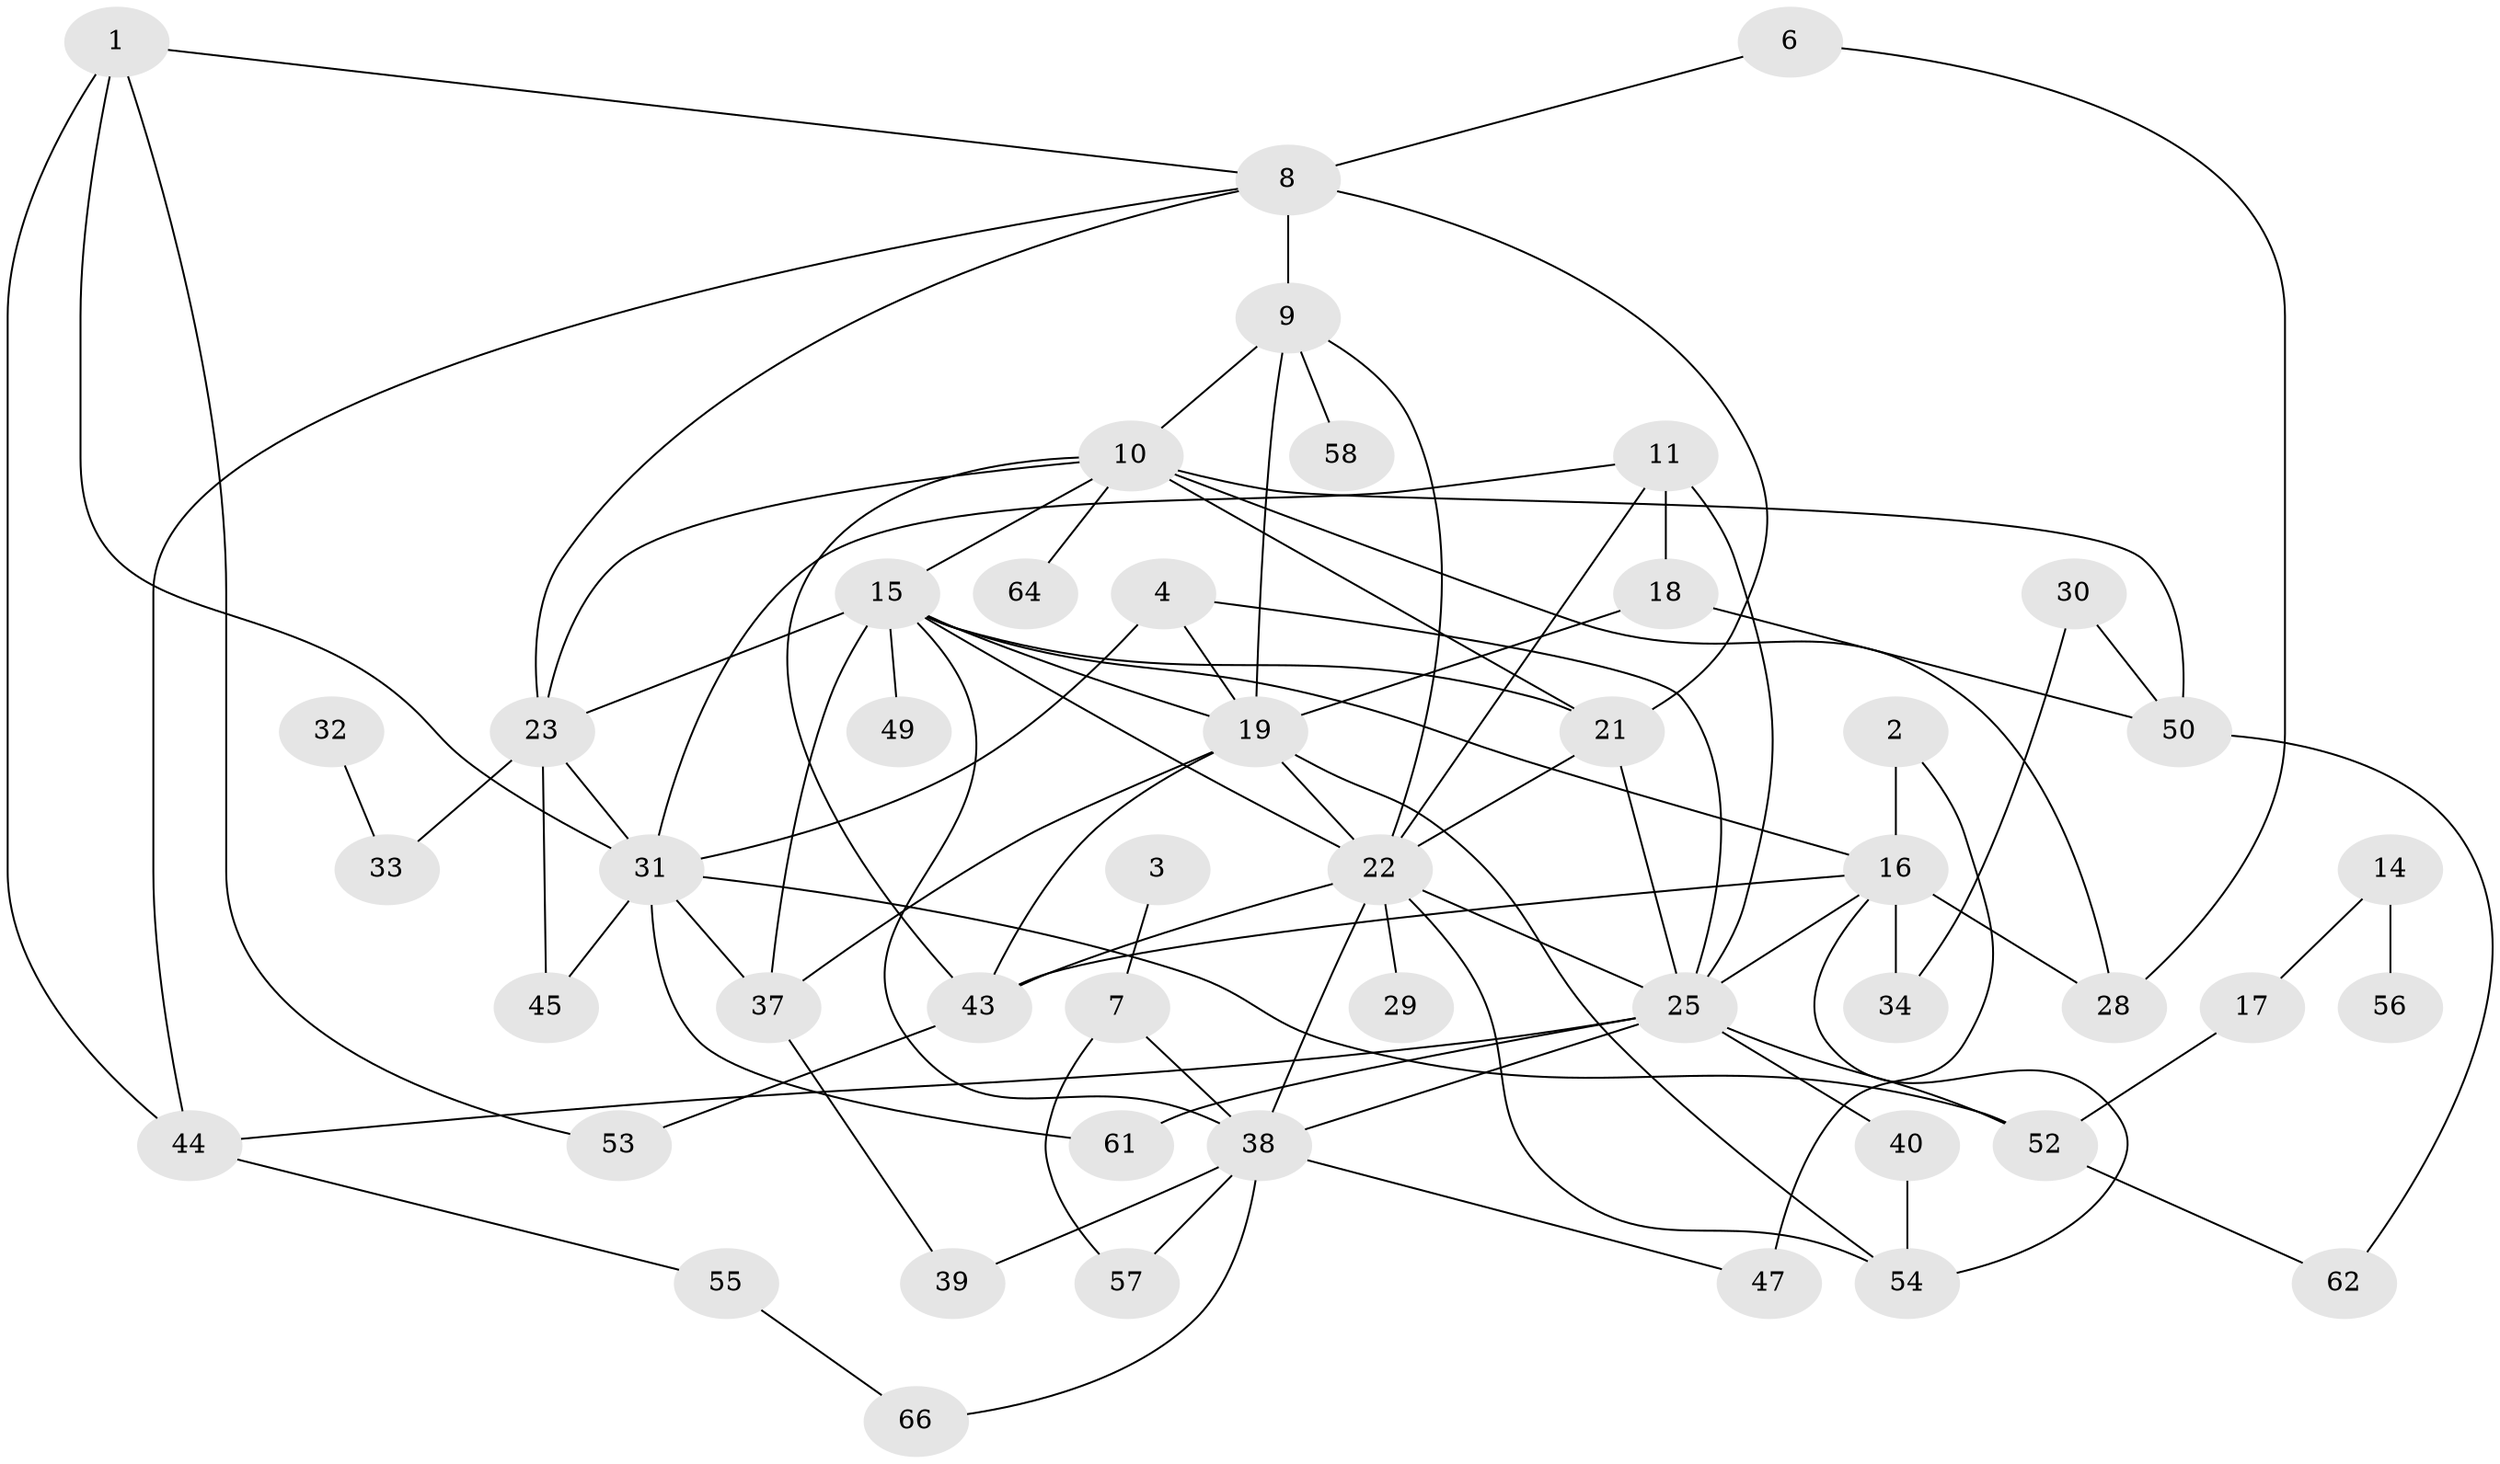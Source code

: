 // original degree distribution, {4: 0.12213740458015267, 1: 0.22900763358778625, 2: 0.21374045801526717, 0: 0.10687022900763359, 3: 0.22137404580152673, 5: 0.05343511450381679, 6: 0.03816793893129771, 7: 0.015267175572519083}
// Generated by graph-tools (version 1.1) at 2025/48/03/04/25 22:48:27]
// undirected, 48 vertices, 88 edges
graph export_dot {
  node [color=gray90,style=filled];
  1;
  2;
  3;
  4;
  6;
  7;
  8;
  9;
  10;
  11;
  14;
  15;
  16;
  17;
  18;
  19;
  21;
  22;
  23;
  25;
  28;
  29;
  30;
  31;
  32;
  33;
  34;
  37;
  38;
  39;
  40;
  43;
  44;
  45;
  47;
  49;
  50;
  52;
  53;
  54;
  55;
  56;
  57;
  58;
  61;
  62;
  64;
  66;
  1 -- 8 [weight=1.0];
  1 -- 31 [weight=1.0];
  1 -- 44 [weight=1.0];
  1 -- 53 [weight=1.0];
  2 -- 16 [weight=1.0];
  2 -- 47 [weight=2.0];
  3 -- 7 [weight=1.0];
  4 -- 19 [weight=1.0];
  4 -- 25 [weight=1.0];
  4 -- 31 [weight=1.0];
  6 -- 8 [weight=1.0];
  6 -- 28 [weight=1.0];
  7 -- 38 [weight=1.0];
  7 -- 57 [weight=1.0];
  8 -- 9 [weight=1.0];
  8 -- 21 [weight=2.0];
  8 -- 23 [weight=1.0];
  8 -- 44 [weight=1.0];
  9 -- 10 [weight=1.0];
  9 -- 19 [weight=1.0];
  9 -- 22 [weight=1.0];
  9 -- 58 [weight=1.0];
  10 -- 15 [weight=1.0];
  10 -- 21 [weight=2.0];
  10 -- 23 [weight=1.0];
  10 -- 28 [weight=1.0];
  10 -- 43 [weight=1.0];
  10 -- 50 [weight=1.0];
  10 -- 64 [weight=1.0];
  11 -- 18 [weight=2.0];
  11 -- 22 [weight=1.0];
  11 -- 25 [weight=1.0];
  11 -- 31 [weight=1.0];
  14 -- 17 [weight=1.0];
  14 -- 56 [weight=1.0];
  15 -- 16 [weight=1.0];
  15 -- 19 [weight=1.0];
  15 -- 21 [weight=1.0];
  15 -- 22 [weight=1.0];
  15 -- 23 [weight=1.0];
  15 -- 37 [weight=1.0];
  15 -- 38 [weight=1.0];
  15 -- 49 [weight=1.0];
  16 -- 25 [weight=1.0];
  16 -- 28 [weight=1.0];
  16 -- 34 [weight=1.0];
  16 -- 43 [weight=1.0];
  16 -- 54 [weight=1.0];
  17 -- 52 [weight=1.0];
  18 -- 19 [weight=1.0];
  18 -- 50 [weight=1.0];
  19 -- 22 [weight=1.0];
  19 -- 37 [weight=1.0];
  19 -- 43 [weight=1.0];
  19 -- 54 [weight=1.0];
  21 -- 22 [weight=1.0];
  21 -- 25 [weight=2.0];
  22 -- 25 [weight=1.0];
  22 -- 29 [weight=1.0];
  22 -- 38 [weight=1.0];
  22 -- 43 [weight=1.0];
  22 -- 54 [weight=1.0];
  23 -- 31 [weight=1.0];
  23 -- 33 [weight=1.0];
  23 -- 45 [weight=1.0];
  25 -- 38 [weight=1.0];
  25 -- 40 [weight=1.0];
  25 -- 44 [weight=1.0];
  25 -- 52 [weight=1.0];
  25 -- 61 [weight=1.0];
  30 -- 34 [weight=1.0];
  30 -- 50 [weight=1.0];
  31 -- 37 [weight=1.0];
  31 -- 45 [weight=1.0];
  31 -- 52 [weight=1.0];
  31 -- 61 [weight=1.0];
  32 -- 33 [weight=1.0];
  37 -- 39 [weight=1.0];
  38 -- 39 [weight=1.0];
  38 -- 47 [weight=1.0];
  38 -- 57 [weight=1.0];
  38 -- 66 [weight=1.0];
  40 -- 54 [weight=1.0];
  43 -- 53 [weight=1.0];
  44 -- 55 [weight=1.0];
  50 -- 62 [weight=1.0];
  52 -- 62 [weight=1.0];
  55 -- 66 [weight=1.0];
}
